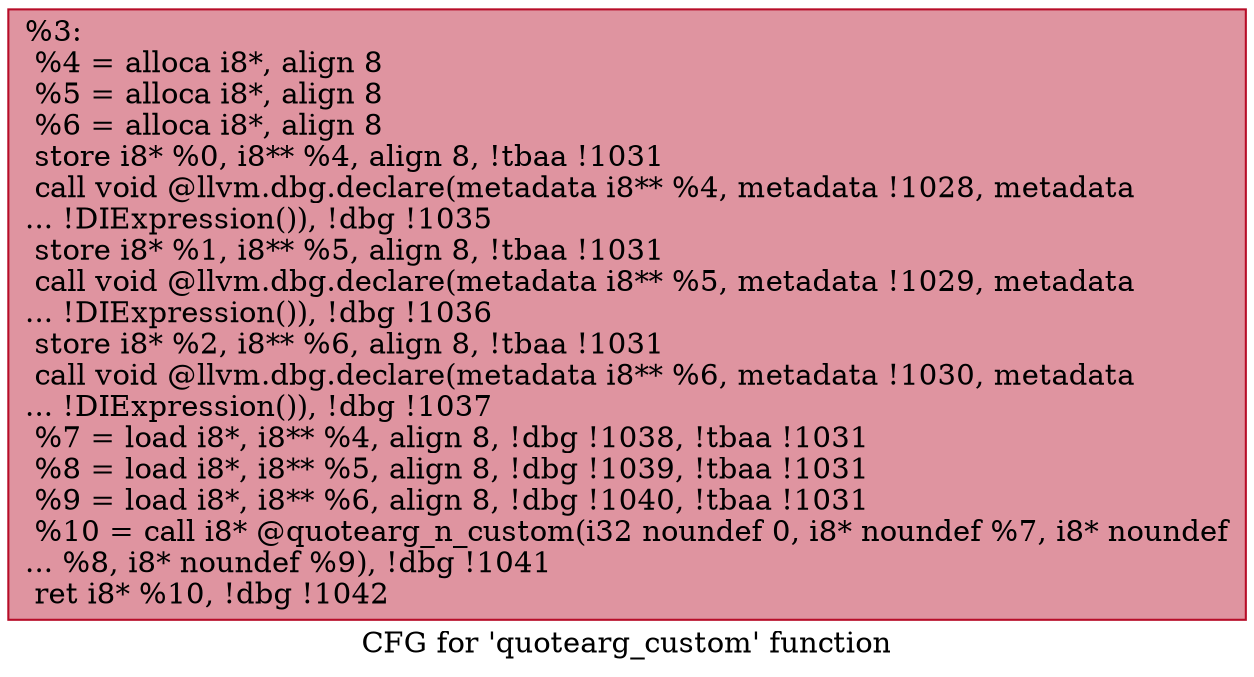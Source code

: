 digraph "CFG for 'quotearg_custom' function" {
	label="CFG for 'quotearg_custom' function";

	Node0x2484a00 [shape=record,color="#b70d28ff", style=filled, fillcolor="#b70d2870",label="{%3:\l  %4 = alloca i8*, align 8\l  %5 = alloca i8*, align 8\l  %6 = alloca i8*, align 8\l  store i8* %0, i8** %4, align 8, !tbaa !1031\l  call void @llvm.dbg.declare(metadata i8** %4, metadata !1028, metadata\l... !DIExpression()), !dbg !1035\l  store i8* %1, i8** %5, align 8, !tbaa !1031\l  call void @llvm.dbg.declare(metadata i8** %5, metadata !1029, metadata\l... !DIExpression()), !dbg !1036\l  store i8* %2, i8** %6, align 8, !tbaa !1031\l  call void @llvm.dbg.declare(metadata i8** %6, metadata !1030, metadata\l... !DIExpression()), !dbg !1037\l  %7 = load i8*, i8** %4, align 8, !dbg !1038, !tbaa !1031\l  %8 = load i8*, i8** %5, align 8, !dbg !1039, !tbaa !1031\l  %9 = load i8*, i8** %6, align 8, !dbg !1040, !tbaa !1031\l  %10 = call i8* @quotearg_n_custom(i32 noundef 0, i8* noundef %7, i8* noundef\l... %8, i8* noundef %9), !dbg !1041\l  ret i8* %10, !dbg !1042\l}"];
}

